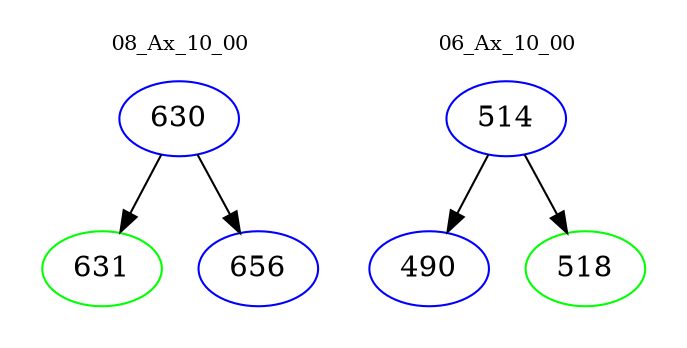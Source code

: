 digraph{
subgraph cluster_0 {
color = white
label = "08_Ax_10_00";
fontsize=10;
T0_630 [label="630", color="blue"]
T0_630 -> T0_631 [color="black"]
T0_631 [label="631", color="green"]
T0_630 -> T0_656 [color="black"]
T0_656 [label="656", color="blue"]
}
subgraph cluster_1 {
color = white
label = "06_Ax_10_00";
fontsize=10;
T1_514 [label="514", color="blue"]
T1_514 -> T1_490 [color="black"]
T1_490 [label="490", color="blue"]
T1_514 -> T1_518 [color="black"]
T1_518 [label="518", color="green"]
}
}
